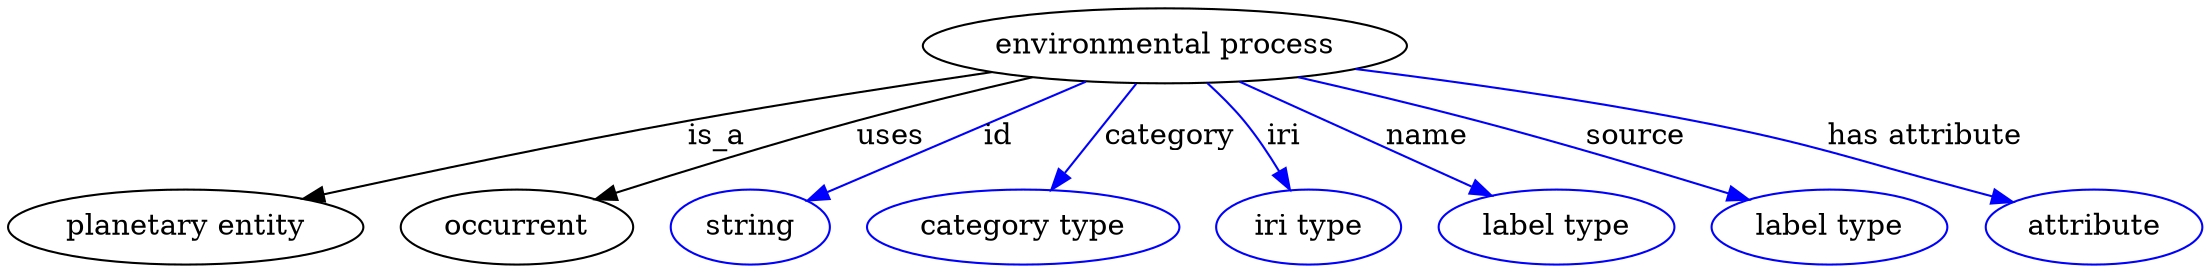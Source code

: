 digraph {
	graph [bb="0,0,859.94,123"];
	node [label="\N"];
	"environmental process"	 [height=0.5,
		label="environmental process",
		pos="449.64,105",
		width=2.5276];
	"planetary entity"	 [height=0.5,
		pos="65.644,18",
		width=1.8234];
	"environmental process" -> "planetary entity"	 [label=is_a,
		lp="274.64,61.5",
		pos="e,112.26,30.862 381.85,92.905 346.51,86.34 302.63,77.785 263.64,69 215.6,58.174 161.47,44.102 121.97,33.483"];
	occurrent	 [height=0.5,
		pos="193.64,18",
		width=1.2277];
	"environmental process" -> occurrent	 [label=uses,
		lp="342.64,61.5",
		pos="e,225.55,30.524 397.88,90.106 376.91,83.875 352.53,76.376 330.64,69 298.3,58.099 262.13,44.577 235.08,34.196"];
	id	 [color=blue,
		height=0.5,
		label=string,
		pos="286.64,18",
		width=0.84854];
	"environmental process" -> id	 [color=blue,
		label=id,
		lp="384.14,61.5",
		pos="e,309.45,30.174 417.83,88.019 389.2,72.736 347.33,50.39 318.64,35.077",
		style=solid];
	category	 [color=blue,
		height=0.5,
		label="category type",
		pos="393.64,18",
		width=1.6249];
	"environmental process" -> category	 [color=blue,
		label=category,
		lp="449.14,61.5",
		pos="e,405.04,35.706 438.04,86.974 430.1,74.644 419.45,58.098 410.57,44.302",
		style=solid];
	iri	 [color=blue,
		height=0.5,
		label="iri type",
		pos="506.64,18",
		width=1.011];
	"environmental process" -> iri	 [color=blue,
		label=iri,
		lp="492.14,61.5",
		pos="e,496.84,35.764 463.78,86.971 468.05,81.314 472.66,74.982 476.64,69 481.8,61.257 487.06,52.61 491.71,44.668",
		style=solid];
	name	 [color=blue,
		height=0.5,
		label="label type",
		pos="606.64,18",
		width=1.2638];
	"environmental process" -> name	 [color=blue,
		label=name,
		lp="553.14,61.5",
		pos="e,580,32.766 480.29,88.019 506.34,73.58 543.78,52.837 571.14,37.677",
		style=solid];
	source	 [color=blue,
		height=0.5,
		label="label type",
		pos="715.64,18",
		width=1.2638];
	"environmental process" -> source	 [color=blue,
		label=source,
		lp="634.64,61.5",
		pos="e,682.6,30.397 502.52,90.25 524.32,83.98 549.79,76.414 572.64,69 606.62,57.979 644.7,44.334 673.02,33.932",
		style=solid];
	"has attribute"	 [color=blue,
		height=0.5,
		label=attribute,
		pos="819.64,18",
		width=1.1193];
	"environmental process" -> "has attribute"	 [color=blue,
		label="has attribute",
		lp="747.14,61.5",
		pos="e,788.54,29.531 523.33,94.24 563.04,87.926 612.76,79.19 656.64,69 707.61,57.166 719.9,52.202 769.64,36 772.71,35 775.88,33.937 779.06,\
32.847",
		style=solid];
}
